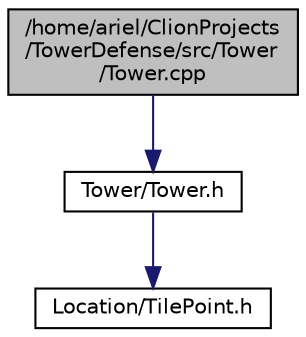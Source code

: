 digraph "/home/ariel/ClionProjects/TowerDefense/src/Tower/Tower.cpp"
{
  edge [fontname="Helvetica",fontsize="10",labelfontname="Helvetica",labelfontsize="10"];
  node [fontname="Helvetica",fontsize="10",shape=record];
  Node1 [label="/home/ariel/ClionProjects\l/TowerDefense/src/Tower\l/Tower.cpp",height=0.2,width=0.4,color="black", fillcolor="grey75", style="filled", fontcolor="black"];
  Node1 -> Node2 [color="midnightblue",fontsize="10",style="solid",fontname="Helvetica"];
  Node2 [label="Tower/Tower.h",height=0.2,width=0.4,color="black", fillcolor="white", style="filled",URL="$Tower_8h.html"];
  Node2 -> Node3 [color="midnightblue",fontsize="10",style="solid",fontname="Helvetica"];
  Node3 [label="Location/TilePoint.h",height=0.2,width=0.4,color="black", fillcolor="white", style="filled",URL="$TilePoint_8h.html"];
}

